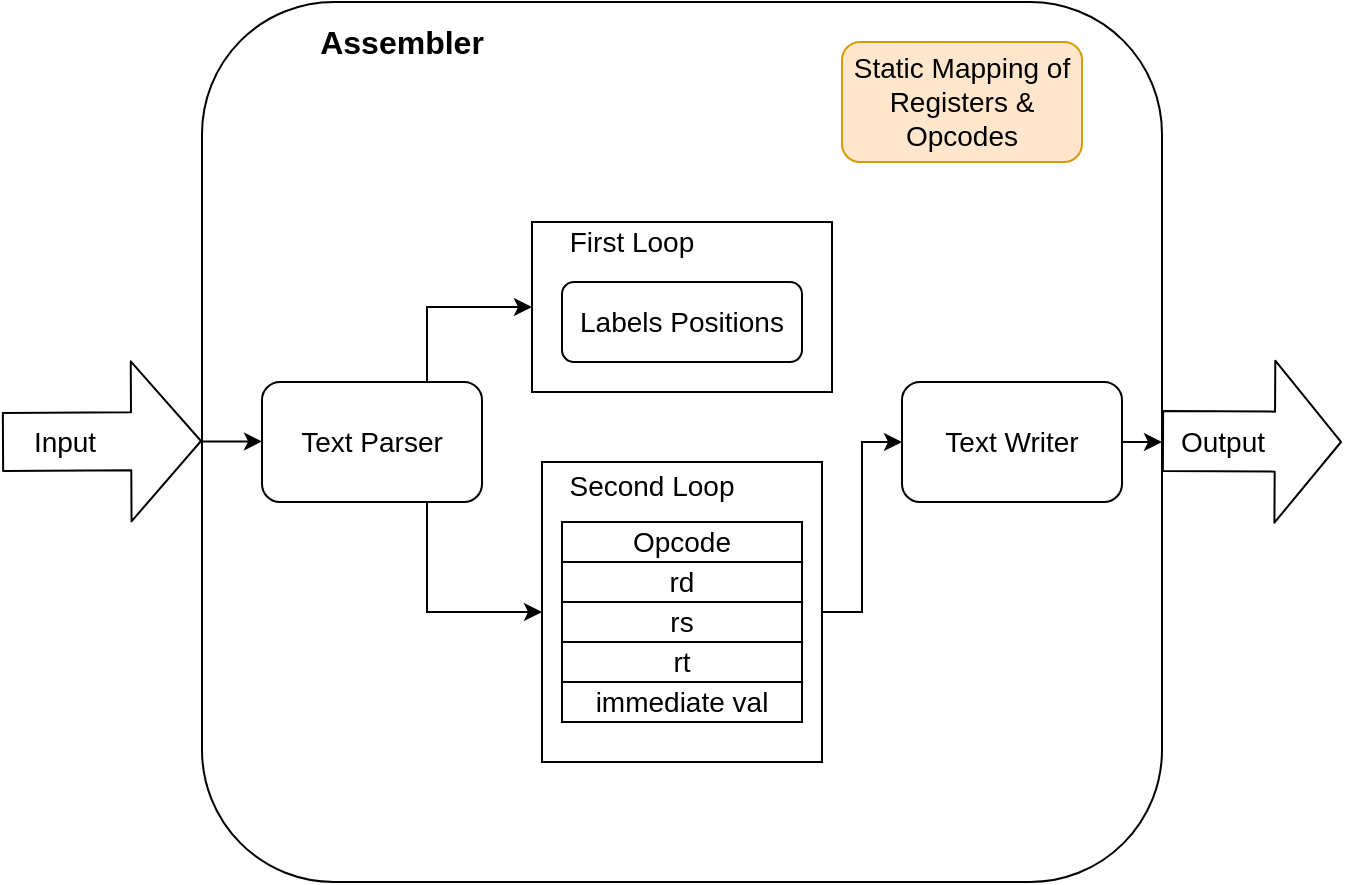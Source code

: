 <mxfile version="13.7.9" type="device"><diagram id="v5HNA11-38lT1w28jMSV" name="Page-1"><mxGraphModel dx="942" dy="652" grid="1" gridSize="10" guides="1" tooltips="1" connect="1" arrows="1" fold="1" page="1" pageScale="1" pageWidth="850" pageHeight="1100" math="0" shadow="0"><root><mxCell id="0"/><mxCell id="1" parent="0"/><mxCell id="yGl6tBvexPePNfZl8p4W-2" value="" style="rounded=1;whiteSpace=wrap;html=1;" vertex="1" parent="1"><mxGeometry x="170" y="80" width="480" height="440" as="geometry"/></mxCell><mxCell id="yGl6tBvexPePNfZl8p4W-3" value="Assembler" style="text;html=1;strokeColor=none;fillColor=none;align=center;verticalAlign=middle;whiteSpace=wrap;rounded=0;fontSize=16;fontStyle=1" vertex="1" parent="1"><mxGeometry x="230" y="90" width="80" height="20" as="geometry"/></mxCell><mxCell id="yGl6tBvexPePNfZl8p4W-5" value="" style="shape=flexArrow;endArrow=classic;html=1;fontSize=16;width=29;endSize=11.31;endWidth=50;" edge="1" parent="1"><mxGeometry width="50" height="50" relative="1" as="geometry"><mxPoint x="70" y="300" as="sourcePoint"/><mxPoint x="170" y="299.5" as="targetPoint"/><Array as="points"/></mxGeometry></mxCell><mxCell id="yGl6tBvexPePNfZl8p4W-9" value="Input" style="edgeLabel;html=1;align=center;verticalAlign=middle;resizable=0;points=[];fontSize=14;" vertex="1" connectable="0" parent="yGl6tBvexPePNfZl8p4W-5"><mxGeometry x="-0.675" y="-1" relative="1" as="geometry"><mxPoint x="14" y="-0.92" as="offset"/></mxGeometry></mxCell><mxCell id="yGl6tBvexPePNfZl8p4W-30" style="edgeStyle=orthogonalEdgeStyle;rounded=0;orthogonalLoop=1;jettySize=auto;html=1;exitX=0.75;exitY=0;exitDx=0;exitDy=0;entryX=0;entryY=0.5;entryDx=0;entryDy=0;fontSize=14;" edge="1" parent="1" source="yGl6tBvexPePNfZl8p4W-10" target="yGl6tBvexPePNfZl8p4W-24"><mxGeometry relative="1" as="geometry"/></mxCell><mxCell id="yGl6tBvexPePNfZl8p4W-31" style="edgeStyle=orthogonalEdgeStyle;rounded=0;orthogonalLoop=1;jettySize=auto;html=1;exitX=0.75;exitY=1;exitDx=0;exitDy=0;entryX=0;entryY=0.5;entryDx=0;entryDy=0;fontSize=14;" edge="1" parent="1" source="yGl6tBvexPePNfZl8p4W-10" target="yGl6tBvexPePNfZl8p4W-28"><mxGeometry relative="1" as="geometry"/></mxCell><mxCell id="yGl6tBvexPePNfZl8p4W-10" value="Text Parser" style="rounded=1;whiteSpace=wrap;html=1;fontSize=14;" vertex="1" parent="1"><mxGeometry x="200" y="270" width="110" height="60" as="geometry"/></mxCell><mxCell id="yGl6tBvexPePNfZl8p4W-11" value="Static Mapping of Registers &amp;amp; Opcodes" style="rounded=1;whiteSpace=wrap;html=1;fontSize=14;fillColor=#ffe6cc;strokeColor=#d79b00;" vertex="1" parent="1"><mxGeometry x="490" y="100" width="120" height="60" as="geometry"/></mxCell><mxCell id="yGl6tBvexPePNfZl8p4W-33" style="edgeStyle=orthogonalEdgeStyle;rounded=0;orthogonalLoop=1;jettySize=auto;html=1;exitX=1;exitY=0.5;exitDx=0;exitDy=0;fontSize=14;" edge="1" parent="1" source="yGl6tBvexPePNfZl8p4W-12"><mxGeometry relative="1" as="geometry"><mxPoint x="650" y="300" as="targetPoint"/></mxGeometry></mxCell><mxCell id="yGl6tBvexPePNfZl8p4W-12" value="Text Writer" style="rounded=1;whiteSpace=wrap;html=1;fontSize=14;" vertex="1" parent="1"><mxGeometry x="520" y="270" width="110" height="60" as="geometry"/></mxCell><mxCell id="yGl6tBvexPePNfZl8p4W-13" value="" style="shape=flexArrow;endArrow=classic;html=1;fontSize=14;width=30;endSize=10.69;endWidth=50;" edge="1" parent="1"><mxGeometry width="50" height="50" relative="1" as="geometry"><mxPoint x="650" y="299.5" as="sourcePoint"/><mxPoint x="740" y="300" as="targetPoint"/><Array as="points"><mxPoint x="650" y="299.5"/></Array></mxGeometry></mxCell><mxCell id="yGl6tBvexPePNfZl8p4W-14" value="Output" style="edgeLabel;html=1;align=center;verticalAlign=middle;resizable=0;points=[];fontSize=14;" vertex="1" connectable="0" parent="yGl6tBvexPePNfZl8p4W-13"><mxGeometry x="0.334" y="-3" relative="1" as="geometry"><mxPoint x="-29.98" y="-2.83" as="offset"/></mxGeometry></mxCell><mxCell id="yGl6tBvexPePNfZl8p4W-24" value="" style="rounded=0;whiteSpace=wrap;html=1;fontSize=14;" vertex="1" parent="1"><mxGeometry x="335" y="190" width="150" height="85" as="geometry"/></mxCell><mxCell id="yGl6tBvexPePNfZl8p4W-16" value="Labels Positions" style="rounded=1;whiteSpace=wrap;html=1;fontSize=14;" vertex="1" parent="1"><mxGeometry x="350" y="220" width="120" height="40" as="geometry"/></mxCell><mxCell id="yGl6tBvexPePNfZl8p4W-25" value="First Loop" style="text;html=1;strokeColor=none;fillColor=none;align=center;verticalAlign=middle;whiteSpace=wrap;rounded=0;fontSize=14;" vertex="1" parent="1"><mxGeometry x="350" y="190" width="70" height="20" as="geometry"/></mxCell><mxCell id="yGl6tBvexPePNfZl8p4W-32" style="edgeStyle=orthogonalEdgeStyle;rounded=0;orthogonalLoop=1;jettySize=auto;html=1;exitX=1;exitY=0.5;exitDx=0;exitDy=0;entryX=0;entryY=0.5;entryDx=0;entryDy=0;fontSize=14;" edge="1" parent="1" source="yGl6tBvexPePNfZl8p4W-28" target="yGl6tBvexPePNfZl8p4W-12"><mxGeometry relative="1" as="geometry"/></mxCell><mxCell id="yGl6tBvexPePNfZl8p4W-28" value="" style="rounded=0;whiteSpace=wrap;html=1;fontSize=14;" vertex="1" parent="1"><mxGeometry x="340" y="310" width="140" height="150" as="geometry"/></mxCell><mxCell id="yGl6tBvexPePNfZl8p4W-23" value="" style="group" vertex="1" connectable="0" parent="1"><mxGeometry x="350" y="340" width="120" height="100" as="geometry"/></mxCell><mxCell id="yGl6tBvexPePNfZl8p4W-18" value="Opcode" style="rounded=0;whiteSpace=wrap;html=1;fontSize=14;" vertex="1" parent="yGl6tBvexPePNfZl8p4W-23"><mxGeometry width="120" height="20" as="geometry"/></mxCell><mxCell id="yGl6tBvexPePNfZl8p4W-19" value="rd" style="rounded=0;whiteSpace=wrap;html=1;fontSize=14;" vertex="1" parent="yGl6tBvexPePNfZl8p4W-23"><mxGeometry y="20" width="120" height="20" as="geometry"/></mxCell><mxCell id="yGl6tBvexPePNfZl8p4W-20" value="rs" style="rounded=0;whiteSpace=wrap;html=1;fontSize=14;" vertex="1" parent="yGl6tBvexPePNfZl8p4W-23"><mxGeometry y="40" width="120" height="20" as="geometry"/></mxCell><mxCell id="yGl6tBvexPePNfZl8p4W-21" value="rt" style="rounded=0;whiteSpace=wrap;html=1;fontSize=14;" vertex="1" parent="yGl6tBvexPePNfZl8p4W-23"><mxGeometry y="60" width="120" height="20" as="geometry"/></mxCell><mxCell id="yGl6tBvexPePNfZl8p4W-22" value="immediate val" style="rounded=0;whiteSpace=wrap;html=1;fontSize=14;" vertex="1" parent="yGl6tBvexPePNfZl8p4W-23"><mxGeometry y="80" width="120" height="20" as="geometry"/></mxCell><mxCell id="yGl6tBvexPePNfZl8p4W-27" value="Second Loop" style="text;html=1;strokeColor=none;fillColor=none;align=center;verticalAlign=middle;whiteSpace=wrap;rounded=0;fontSize=14;" vertex="1" parent="1"><mxGeometry x="350" y="312" width="90" height="20" as="geometry"/></mxCell><mxCell id="yGl6tBvexPePNfZl8p4W-34" value="" style="endArrow=classic;html=1;fontSize=14;" edge="1" parent="1"><mxGeometry width="50" height="50" relative="1" as="geometry"><mxPoint x="170" y="299.71" as="sourcePoint"/><mxPoint x="200" y="299.71" as="targetPoint"/></mxGeometry></mxCell></root></mxGraphModel></diagram></mxfile>